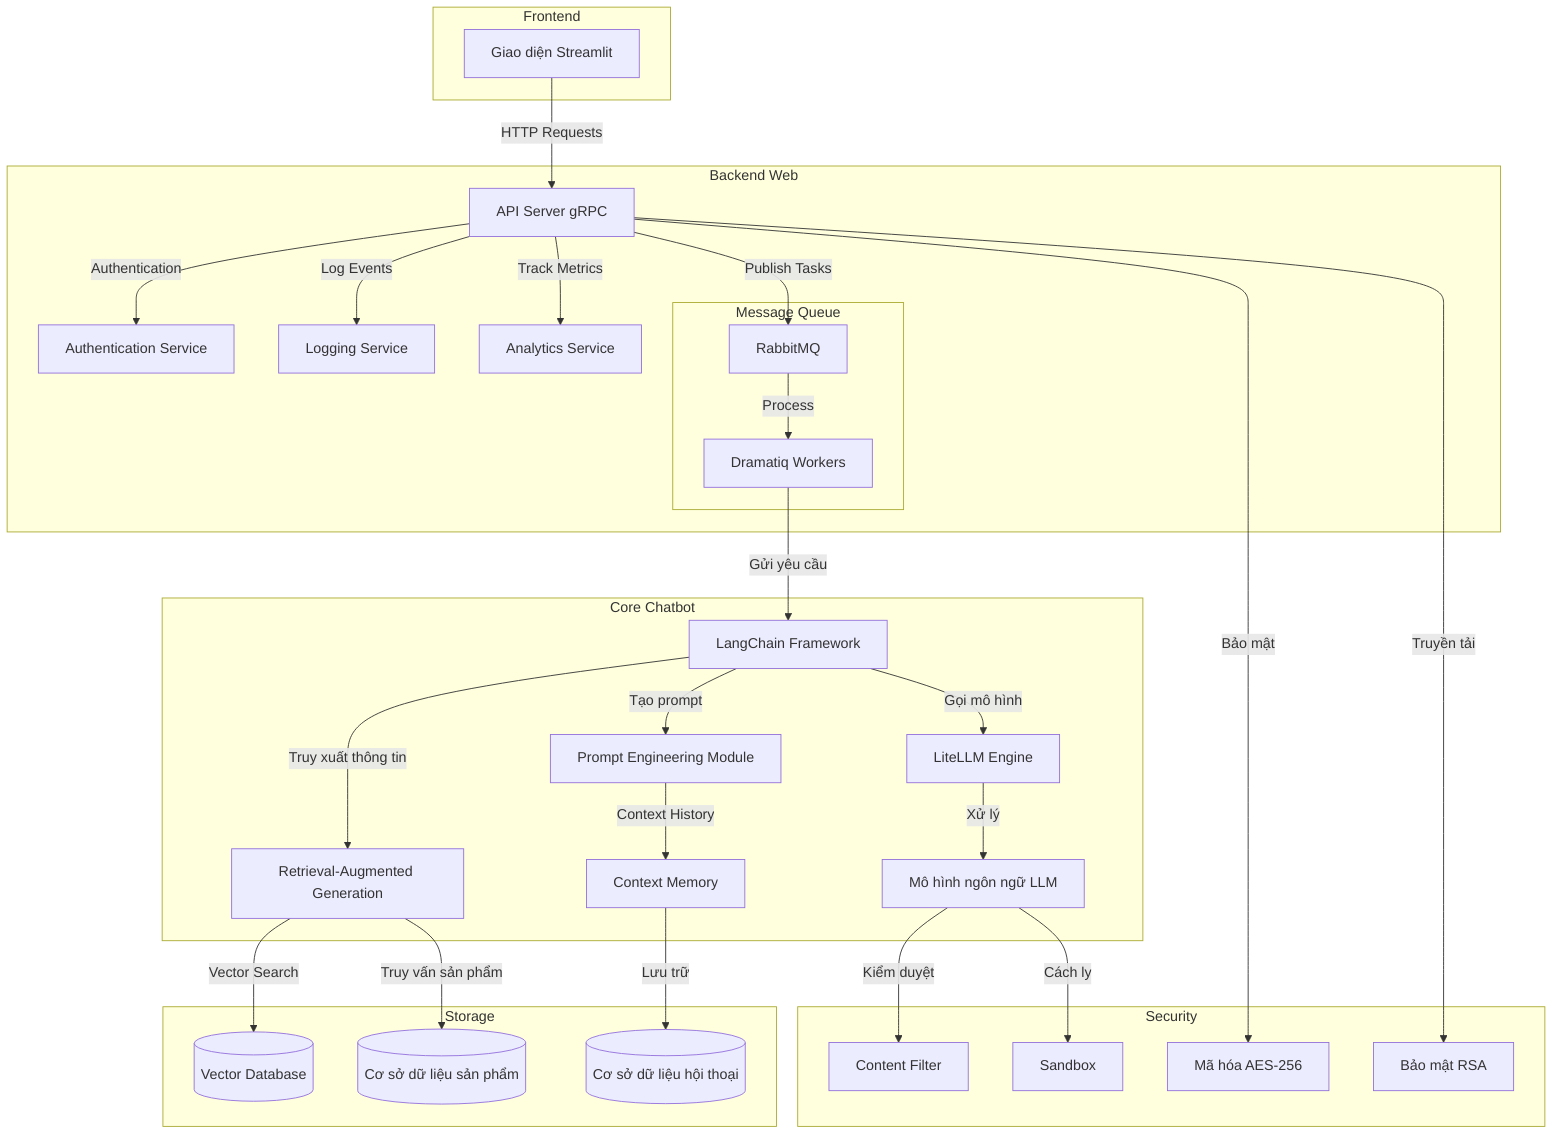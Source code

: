 flowchart TB
    subgraph "Frontend"
        GUI[Giao diện Streamlit]
    end
    
    subgraph "Backend Web"
        API[API Server gRPC]
        AUTH[Authentication Service]
        LOGGING[Logging Service]
        ANALYTICS[Analytics Service]
        
        subgraph "Message Queue"
            RMQ[RabbitMQ]
            DQ[Dramatiq Workers]
        end
    end
    
    subgraph "Core Chatbot"
        LLM[Mô hình ngôn ngữ LLM]
        LC[LangChain Framework]
        LLTE[LiteLLM Engine]
        MEMORY[Context Memory]
        RAG[Retrieval-Augmented Generation]
        PROMPT[Prompt Engineering Module]
    end
    
    subgraph "Storage"
        PRODUCT_DB[(Cơ sở dữ liệu sản phẩm)]
        CONV_DB[(Cơ sở dữ liệu hội thoại)]
        VECTOR_DB[(Vector Database)]
    end
    
    subgraph "Security"
        ENC[Mã hóa AES-256]
        RSA[Bảo mật RSA]
        SB[Sandbox]
        FILTER[Content Filter]
    end
    
    GUI -- HTTP Requests --> API
    API -- Authentication --> AUTH
    API -- Log Events --> LOGGING
    API -- Track Metrics --> ANALYTICS
    
    API -- Publish Tasks --> RMQ
    RMQ -- Process --> DQ
    
    DQ -- Gửi yêu cầu --> LC
    LC -- Truy xuất thông tin --> RAG
    RAG -- Vector Search --> VECTOR_DB
    RAG -- Truy vấn sản phẩm --> PRODUCT_DB
    
    LC -- Tạo prompt --> PROMPT
    PROMPT -- Context History --> MEMORY
    MEMORY -- Lưu trữ --> CONV_DB
    
    LC -- Gọi mô hình --> LLTE
    LLTE -- Xử lý --> LLM
    LLM -- Kiểm duyệt --> FILTER
    
    API -- Bảo mật --> ENC
    API -- Truyền tải --> RSA
    LLM -- Cách ly --> SB